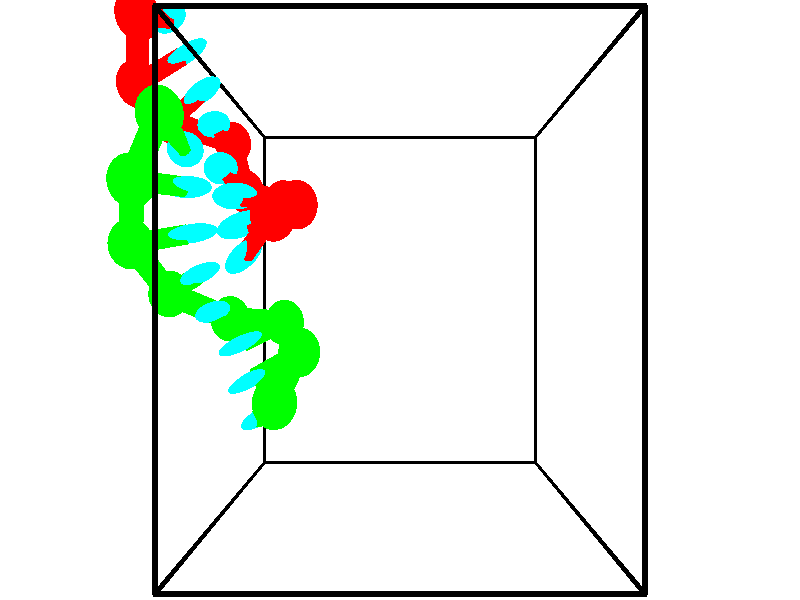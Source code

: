 // switches for output
#declare DRAW_BASES = 1; // possible values are 0, 1; only relevant for DNA ribbons
#declare DRAW_BASES_TYPE = 3; // possible values are 1, 2, 3; only relevant for DNA ribbons
#declare DRAW_FOG = 0; // set to 1 to enable fog

#include "colors.inc"

#include "transforms.inc"
background { rgb <1, 1, 1>}

#default {
   normal{
       ripples 0.25
       frequency 0.20
       turbulence 0.2
       lambda 5
   }
	finish {
		phong 0.1
		phong_size 40.
	}
}

// original window dimensions: 1024x640


// camera settings

camera {
	sky <-0, 1, 0>
	up <-0, 1, 0>
	right 1.6 * <1, 0, 0>
	location <2.5, 2.5, 11.1562>
	look_at <2.5, 2.5, 2.5>
	direction <0, 0, -8.6562>
	angle 67.0682
}


# declare cpy_camera_pos = <2.5, 2.5, 11.1562>;
# if (DRAW_FOG = 1)
fog {
	fog_type 2
	up vnormalize(cpy_camera_pos)
	color rgbt<1,1,1,0.3>
	distance 1e-5
	fog_alt 3e-3
	fog_offset 4
}
# end


// LIGHTS

# declare lum = 6;
global_settings {
	ambient_light rgb lum * <0.05, 0.05, 0.05>
	max_trace_level 15
}# declare cpy_direct_light_amount = 0.25;
light_source
{	1000 * <-1, -1, 1>,
	rgb lum * cpy_direct_light_amount
	parallel
}

light_source
{	1000 * <1, 1, -1>,
	rgb lum * cpy_direct_light_amount
	parallel
}

// strand 0

// nucleotide -1

// particle -1
sphere {
	<-0.628164, 5.334737, 3.964690> 0.250000
	pigment { color rgbt <1,0,0,0> }
	no_shadow
}
cylinder {
	<-0.550491, 5.453178, 3.590607>,  <-0.503887, 5.524243, 3.366156>, 0.100000
	pigment { color rgbt <1,0,0,0> }
	no_shadow
}
cylinder {
	<-0.550491, 5.453178, 3.590607>,  <-0.628164, 5.334737, 3.964690>, 0.100000
	pigment { color rgbt <1,0,0,0> }
	no_shadow
}

// particle -1
sphere {
	<-0.550491, 5.453178, 3.590607> 0.100000
	pigment { color rgbt <1,0,0,0> }
	no_shadow
}
sphere {
	0, 1
	scale<0.080000,0.200000,0.300000>
	matrix <0.654151, -0.749524, -0.101486,
		-0.731012, -0.592061, -0.339241,
		0.194183, 0.296102, -0.935209,
		-0.492236, 5.542009, 3.310044>
	pigment { color rgbt <0,1,1,0> }
	no_shadow
}
cylinder {
	<-0.855083, 4.800863, 3.442171>,  <-0.628164, 5.334737, 3.964690>, 0.130000
	pigment { color rgbt <1,0,0,0> }
	no_shadow
}

// nucleotide -1

// particle -1
sphere {
	<-0.855083, 4.800863, 3.442171> 0.250000
	pigment { color rgbt <1,0,0,0> }
	no_shadow
}
cylinder {
	<-0.535217, 5.018688, 3.340988>,  <-0.343298, 5.149384, 3.280278>, 0.100000
	pigment { color rgbt <1,0,0,0> }
	no_shadow
}
cylinder {
	<-0.535217, 5.018688, 3.340988>,  <-0.855083, 4.800863, 3.442171>, 0.100000
	pigment { color rgbt <1,0,0,0> }
	no_shadow
}

// particle -1
sphere {
	<-0.535217, 5.018688, 3.340988> 0.100000
	pigment { color rgbt <1,0,0,0> }
	no_shadow
}
sphere {
	0, 1
	scale<0.080000,0.200000,0.300000>
	matrix <0.526313, -0.838477, -0.141252,
		-0.289019, -0.020181, -0.957111,
		0.799664, 0.544564, -0.252957,
		-0.295318, 5.182057, 3.265101>
	pigment { color rgbt <0,1,1,0> }
	no_shadow
}
cylinder {
	<-0.663575, 4.553216, 2.817573>,  <-0.855083, 4.800863, 3.442171>, 0.130000
	pigment { color rgbt <1,0,0,0> }
	no_shadow
}

// nucleotide -1

// particle -1
sphere {
	<-0.663575, 4.553216, 2.817573> 0.250000
	pigment { color rgbt <1,0,0,0> }
	no_shadow
}
cylinder {
	<-0.349430, 4.691097, 3.023247>,  <-0.160943, 4.773826, 3.146651>, 0.100000
	pigment { color rgbt <1,0,0,0> }
	no_shadow
}
cylinder {
	<-0.349430, 4.691097, 3.023247>,  <-0.663575, 4.553216, 2.817573>, 0.100000
	pigment { color rgbt <1,0,0,0> }
	no_shadow
}

// particle -1
sphere {
	<-0.349430, 4.691097, 3.023247> 0.100000
	pigment { color rgbt <1,0,0,0> }
	no_shadow
}
sphere {
	0, 1
	scale<0.080000,0.200000,0.300000>
	matrix <0.387097, -0.921655, 0.026614,
		0.483075, 0.178138, -0.857266,
		0.785362, 0.344702, 0.514185,
		-0.113821, 4.794508, 3.177502>
	pigment { color rgbt <0,1,1,0> }
	no_shadow
}
cylinder {
	<0.106436, 4.370720, 2.498676>,  <-0.663575, 4.553216, 2.817573>, 0.130000
	pigment { color rgbt <1,0,0,0> }
	no_shadow
}

// nucleotide -1

// particle -1
sphere {
	<0.106436, 4.370720, 2.498676> 0.250000
	pigment { color rgbt <1,0,0,0> }
	no_shadow
}
cylinder {
	<0.073658, 4.403408, 2.895988>,  <0.053991, 4.423020, 3.134376>, 0.100000
	pigment { color rgbt <1,0,0,0> }
	no_shadow
}
cylinder {
	<0.073658, 4.403408, 2.895988>,  <0.106436, 4.370720, 2.498676>, 0.100000
	pigment { color rgbt <1,0,0,0> }
	no_shadow
}

// particle -1
sphere {
	<0.073658, 4.403408, 2.895988> 0.100000
	pigment { color rgbt <1,0,0,0> }
	no_shadow
}
sphere {
	0, 1
	scale<0.080000,0.200000,0.300000>
	matrix <0.393662, -0.912938, 0.107585,
		0.915596, 0.399833, 0.042641,
		-0.081945, 0.081719, 0.993281,
		0.049075, 4.427924, 3.193973>
	pigment { color rgbt <0,1,1,0> }
	no_shadow
}
cylinder {
	<0.322824, 3.773279, 2.646399>,  <0.106436, 4.370720, 2.498676>, 0.130000
	pigment { color rgbt <1,0,0,0> }
	no_shadow
}

// nucleotide -1

// particle -1
sphere {
	<0.322824, 3.773279, 2.646399> 0.250000
	pigment { color rgbt <1,0,0,0> }
	no_shadow
}
cylinder {
	<0.238884, 3.858311, 3.028137>,  <0.188520, 3.909330, 3.257180>, 0.100000
	pigment { color rgbt <1,0,0,0> }
	no_shadow
}
cylinder {
	<0.238884, 3.858311, 3.028137>,  <0.322824, 3.773279, 2.646399>, 0.100000
	pigment { color rgbt <1,0,0,0> }
	no_shadow
}

// particle -1
sphere {
	<0.238884, 3.858311, 3.028137> 0.100000
	pigment { color rgbt <1,0,0,0> }
	no_shadow
}
sphere {
	0, 1
	scale<0.080000,0.200000,0.300000>
	matrix <0.538209, -0.789771, 0.294267,
		0.816269, 0.575388, 0.051321,
		-0.209850, 0.212579, 0.954344,
		0.175929, 3.922085, 3.314440>
	pigment { color rgbt <0,1,1,0> }
	no_shadow
}
cylinder {
	<0.928926, 3.592243, 3.021874>,  <0.322824, 3.773279, 2.646399>, 0.130000
	pigment { color rgbt <1,0,0,0> }
	no_shadow
}

// nucleotide -1

// particle -1
sphere {
	<0.928926, 3.592243, 3.021874> 0.250000
	pigment { color rgbt <1,0,0,0> }
	no_shadow
}
cylinder {
	<0.633705, 3.595184, 3.291756>,  <0.456572, 3.596949, 3.453684>, 0.100000
	pigment { color rgbt <1,0,0,0> }
	no_shadow
}
cylinder {
	<0.633705, 3.595184, 3.291756>,  <0.928926, 3.592243, 3.021874>, 0.100000
	pigment { color rgbt <1,0,0,0> }
	no_shadow
}

// particle -1
sphere {
	<0.633705, 3.595184, 3.291756> 0.100000
	pigment { color rgbt <1,0,0,0> }
	no_shadow
}
sphere {
	0, 1
	scale<0.080000,0.200000,0.300000>
	matrix <0.351629, -0.849235, 0.393899,
		0.575878, 0.527963, 0.624195,
		-0.738053, 0.007352, 0.674703,
		0.412289, 3.597390, 3.494167>
	pigment { color rgbt <0,1,1,0> }
	no_shadow
}
cylinder {
	<1.235902, 3.475566, 3.739890>,  <0.928926, 3.592243, 3.021874>, 0.130000
	pigment { color rgbt <1,0,0,0> }
	no_shadow
}

// nucleotide -1

// particle -1
sphere {
	<1.235902, 3.475566, 3.739890> 0.250000
	pigment { color rgbt <1,0,0,0> }
	no_shadow
}
cylinder {
	<0.858093, 3.352959, 3.787094>,  <0.631408, 3.279394, 3.815417>, 0.100000
	pigment { color rgbt <1,0,0,0> }
	no_shadow
}
cylinder {
	<0.858093, 3.352959, 3.787094>,  <1.235902, 3.475566, 3.739890>, 0.100000
	pigment { color rgbt <1,0,0,0> }
	no_shadow
}

// particle -1
sphere {
	<0.858093, 3.352959, 3.787094> 0.100000
	pigment { color rgbt <1,0,0,0> }
	no_shadow
}
sphere {
	0, 1
	scale<0.080000,0.200000,0.300000>
	matrix <0.328138, -0.864929, 0.379766,
		-0.014334, 0.397421, 0.917524,
		-0.944521, -0.306518, 0.118011,
		0.574737, 3.261003, 3.822497>
	pigment { color rgbt <0,1,1,0> }
	no_shadow
}
cylinder {
	<1.093204, 3.288821, 4.474485>,  <1.235902, 3.475566, 3.739890>, 0.130000
	pigment { color rgbt <1,0,0,0> }
	no_shadow
}

// nucleotide -1

// particle -1
sphere {
	<1.093204, 3.288821, 4.474485> 0.250000
	pigment { color rgbt <1,0,0,0> }
	no_shadow
}
cylinder {
	<0.846912, 3.083904, 4.235008>,  <0.699137, 2.960954, 4.091322>, 0.100000
	pigment { color rgbt <1,0,0,0> }
	no_shadow
}
cylinder {
	<0.846912, 3.083904, 4.235008>,  <1.093204, 3.288821, 4.474485>, 0.100000
	pigment { color rgbt <1,0,0,0> }
	no_shadow
}

// particle -1
sphere {
	<0.846912, 3.083904, 4.235008> 0.100000
	pigment { color rgbt <1,0,0,0> }
	no_shadow
}
sphere {
	0, 1
	scale<0.080000,0.200000,0.300000>
	matrix <0.457114, -0.851115, 0.258166,
		-0.641813, -0.114710, 0.758234,
		-0.615730, -0.512293, -0.598692,
		0.662193, 2.930216, 4.055400>
	pigment { color rgbt <0,1,1,0> }
	no_shadow
}
// strand 1

// nucleotide -1

// particle -1
sphere {
	<1.089997, 1.534392, 4.363811> 0.250000
	pigment { color rgbt <0,1,0,0> }
	no_shadow
}
cylinder {
	<0.904649, 1.397453, 4.036865>,  <0.793440, 1.315290, 3.840697>, 0.100000
	pigment { color rgbt <0,1,0,0> }
	no_shadow
}
cylinder {
	<0.904649, 1.397453, 4.036865>,  <1.089997, 1.534392, 4.363811>, 0.100000
	pigment { color rgbt <0,1,0,0> }
	no_shadow
}

// particle -1
sphere {
	<0.904649, 1.397453, 4.036865> 0.100000
	pigment { color rgbt <0,1,0,0> }
	no_shadow
}
sphere {
	0, 1
	scale<0.080000,0.200000,0.300000>
	matrix <-0.400959, 0.903543, -0.151134,
		0.790266, 0.257699, -0.555942,
		-0.463370, -0.342346, -0.817366,
		0.765638, 1.294749, 3.791655>
	pigment { color rgbt <0,1,1,0> }
	no_shadow
}
cylinder {
	<1.281288, 1.971500, 3.846623>,  <1.089997, 1.534392, 4.363811>, 0.130000
	pigment { color rgbt <0,1,0,0> }
	no_shadow
}

// nucleotide -1

// particle -1
sphere {
	<1.281288, 1.971500, 3.846623> 0.250000
	pigment { color rgbt <0,1,0,0> }
	no_shadow
}
cylinder {
	<0.923923, 1.805283, 3.778343>,  <0.709505, 1.705552, 3.737375>, 0.100000
	pigment { color rgbt <0,1,0,0> }
	no_shadow
}
cylinder {
	<0.923923, 1.805283, 3.778343>,  <1.281288, 1.971500, 3.846623>, 0.100000
	pigment { color rgbt <0,1,0,0> }
	no_shadow
}

// particle -1
sphere {
	<0.923923, 1.805283, 3.778343> 0.100000
	pigment { color rgbt <0,1,0,0> }
	no_shadow
}
sphere {
	0, 1
	scale<0.080000,0.200000,0.300000>
	matrix <-0.418021, 0.908148, -0.022910,
		0.164542, 0.050888, -0.985057,
		-0.893412, -0.415545, -0.170701,
		0.655900, 1.680619, 3.727133>
	pigment { color rgbt <0,1,1,0> }
	no_shadow
}
cylinder {
	<0.984769, 2.252369, 3.227203>,  <1.281288, 1.971500, 3.846623>, 0.130000
	pigment { color rgbt <0,1,0,0> }
	no_shadow
}

// nucleotide -1

// particle -1
sphere {
	<0.984769, 2.252369, 3.227203> 0.250000
	pigment { color rgbt <0,1,0,0> }
	no_shadow
}
cylinder {
	<0.731248, 2.138405, 3.514847>,  <0.579135, 2.070026, 3.687433>, 0.100000
	pigment { color rgbt <0,1,0,0> }
	no_shadow
}
cylinder {
	<0.731248, 2.138405, 3.514847>,  <0.984769, 2.252369, 3.227203>, 0.100000
	pigment { color rgbt <0,1,0,0> }
	no_shadow
}

// particle -1
sphere {
	<0.731248, 2.138405, 3.514847> 0.100000
	pigment { color rgbt <0,1,0,0> }
	no_shadow
}
sphere {
	0, 1
	scale<0.080000,0.200000,0.300000>
	matrix <-0.370264, 0.928006, 0.041333,
		-0.679115, -0.240063, -0.693666,
		-0.633804, -0.284910, 0.719110,
		0.541106, 2.052932, 3.730580>
	pigment { color rgbt <0,1,1,0> }
	no_shadow
}
cylinder {
	<0.249214, 2.292782, 3.154905>,  <0.984769, 2.252369, 3.227203>, 0.130000
	pigment { color rgbt <0,1,0,0> }
	no_shadow
}

// nucleotide -1

// particle -1
sphere {
	<0.249214, 2.292782, 3.154905> 0.250000
	pigment { color rgbt <0,1,0,0> }
	no_shadow
}
cylinder {
	<0.241582, 2.342758, 3.551697>,  <0.237003, 2.372744, 3.789772>, 0.100000
	pigment { color rgbt <0,1,0,0> }
	no_shadow
}
cylinder {
	<0.241582, 2.342758, 3.551697>,  <0.249214, 2.292782, 3.154905>, 0.100000
	pigment { color rgbt <0,1,0,0> }
	no_shadow
}

// particle -1
sphere {
	<0.241582, 2.342758, 3.551697> 0.100000
	pigment { color rgbt <0,1,0,0> }
	no_shadow
}
sphere {
	0, 1
	scale<0.080000,0.200000,0.300000>
	matrix <-0.377896, 0.917661, -0.122849,
		-0.925651, -0.377209, 0.029706,
		-0.019080, 0.124942, 0.991981,
		0.235858, 2.380241, 3.849291>
	pigment { color rgbt <0,1,1,0> }
	no_shadow
}
cylinder {
	<-0.456156, 2.564956, 3.417162>,  <0.249214, 2.292782, 3.154905>, 0.130000
	pigment { color rgbt <0,1,0,0> }
	no_shadow
}

// nucleotide -1

// particle -1
sphere {
	<-0.456156, 2.564956, 3.417162> 0.250000
	pigment { color rgbt <0,1,0,0> }
	no_shadow
}
cylinder {
	<-0.154284, 2.678314, 3.653854>,  <0.026839, 2.746329, 3.795870>, 0.100000
	pigment { color rgbt <0,1,0,0> }
	no_shadow
}
cylinder {
	<-0.154284, 2.678314, 3.653854>,  <-0.456156, 2.564956, 3.417162>, 0.100000
	pigment { color rgbt <0,1,0,0> }
	no_shadow
}

// particle -1
sphere {
	<-0.154284, 2.678314, 3.653854> 0.100000
	pigment { color rgbt <0,1,0,0> }
	no_shadow
}
sphere {
	0, 1
	scale<0.080000,0.200000,0.300000>
	matrix <-0.292704, 0.952601, -0.082917,
		-0.587182, -0.110626, 0.801860,
		0.754680, 0.283395, 0.591731,
		0.072120, 2.763333, 3.831373>
	pigment { color rgbt <0,1,1,0> }
	no_shadow
}
cylinder {
	<-0.675687, 3.051524, 4.030595>,  <-0.456156, 2.564956, 3.417162>, 0.130000
	pigment { color rgbt <0,1,0,0> }
	no_shadow
}

// nucleotide -1

// particle -1
sphere {
	<-0.675687, 3.051524, 4.030595> 0.250000
	pigment { color rgbt <0,1,0,0> }
	no_shadow
}
cylinder {
	<-0.286836, 3.116119, 3.962608>,  <-0.053525, 3.154877, 3.921816>, 0.100000
	pigment { color rgbt <0,1,0,0> }
	no_shadow
}
cylinder {
	<-0.286836, 3.116119, 3.962608>,  <-0.675687, 3.051524, 4.030595>, 0.100000
	pigment { color rgbt <0,1,0,0> }
	no_shadow
}

// particle -1
sphere {
	<-0.286836, 3.116119, 3.962608> 0.100000
	pigment { color rgbt <0,1,0,0> }
	no_shadow
}
sphere {
	0, 1
	scale<0.080000,0.200000,0.300000>
	matrix <-0.185868, 0.972709, -0.138889,
		0.142899, 0.166609, 0.975614,
		0.972128, 0.161489, -0.169966,
		0.004802, 3.164566, 3.911618>
	pigment { color rgbt <0,1,1,0> }
	no_shadow
}
cylinder {
	<-0.445518, 3.594168, 4.532948>,  <-0.675687, 3.051524, 4.030595>, 0.130000
	pigment { color rgbt <0,1,0,0> }
	no_shadow
}

// nucleotide -1

// particle -1
sphere {
	<-0.445518, 3.594168, 4.532948> 0.250000
	pigment { color rgbt <0,1,0,0> }
	no_shadow
}
cylinder {
	<-0.202618, 3.607513, 4.215424>,  <-0.056877, 3.615521, 4.024909>, 0.100000
	pigment { color rgbt <0,1,0,0> }
	no_shadow
}
cylinder {
	<-0.202618, 3.607513, 4.215424>,  <-0.445518, 3.594168, 4.532948>, 0.100000
	pigment { color rgbt <0,1,0,0> }
	no_shadow
}

// particle -1
sphere {
	<-0.202618, 3.607513, 4.215424> 0.100000
	pigment { color rgbt <0,1,0,0> }
	no_shadow
}
sphere {
	0, 1
	scale<0.080000,0.200000,0.300000>
	matrix <-0.240869, 0.959828, -0.143919,
		0.757119, 0.278599, 0.590893,
		0.607251, 0.033364, -0.793809,
		-0.020442, 3.617523, 3.977281>
	pigment { color rgbt <0,1,1,0> }
	no_shadow
}
cylinder {
	<-0.127439, 4.199468, 4.561687>,  <-0.445518, 3.594168, 4.532948>, 0.130000
	pigment { color rgbt <0,1,0,0> }
	no_shadow
}

// nucleotide -1

// particle -1
sphere {
	<-0.127439, 4.199468, 4.561687> 0.250000
	pigment { color rgbt <0,1,0,0> }
	no_shadow
}
cylinder {
	<-0.100345, 4.088997, 4.178200>,  <-0.084088, 4.022714, 3.948108>, 0.100000
	pigment { color rgbt <0,1,0,0> }
	no_shadow
}
cylinder {
	<-0.100345, 4.088997, 4.178200>,  <-0.127439, 4.199468, 4.561687>, 0.100000
	pigment { color rgbt <0,1,0,0> }
	no_shadow
}

// particle -1
sphere {
	<-0.100345, 4.088997, 4.178200> 0.100000
	pigment { color rgbt <0,1,0,0> }
	no_shadow
}
sphere {
	0, 1
	scale<0.080000,0.200000,0.300000>
	matrix <-0.466222, 0.840791, -0.275148,
		0.882070, 0.465613, -0.071808,
		0.067737, -0.276178, -0.958716,
		-0.080023, 4.006144, 3.890585>
	pigment { color rgbt <0,1,1,0> }
	no_shadow
}
// box output
cylinder {
	<0.000000, 0.000000, 0.000000>,  <5.000000, 0.000000, 0.000000>, 0.025000
	pigment { color rgbt <0,0,0,0> }
	no_shadow
}
cylinder {
	<0.000000, 0.000000, 0.000000>,  <0.000000, 5.000000, 0.000000>, 0.025000
	pigment { color rgbt <0,0,0,0> }
	no_shadow
}
cylinder {
	<0.000000, 0.000000, 0.000000>,  <0.000000, 0.000000, 5.000000>, 0.025000
	pigment { color rgbt <0,0,0,0> }
	no_shadow
}
cylinder {
	<5.000000, 5.000000, 5.000000>,  <0.000000, 5.000000, 5.000000>, 0.025000
	pigment { color rgbt <0,0,0,0> }
	no_shadow
}
cylinder {
	<5.000000, 5.000000, 5.000000>,  <5.000000, 0.000000, 5.000000>, 0.025000
	pigment { color rgbt <0,0,0,0> }
	no_shadow
}
cylinder {
	<5.000000, 5.000000, 5.000000>,  <5.000000, 5.000000, 0.000000>, 0.025000
	pigment { color rgbt <0,0,0,0> }
	no_shadow
}
cylinder {
	<0.000000, 0.000000, 5.000000>,  <0.000000, 5.000000, 5.000000>, 0.025000
	pigment { color rgbt <0,0,0,0> }
	no_shadow
}
cylinder {
	<0.000000, 0.000000, 5.000000>,  <5.000000, 0.000000, 5.000000>, 0.025000
	pigment { color rgbt <0,0,0,0> }
	no_shadow
}
cylinder {
	<5.000000, 5.000000, 0.000000>,  <0.000000, 5.000000, 0.000000>, 0.025000
	pigment { color rgbt <0,0,0,0> }
	no_shadow
}
cylinder {
	<5.000000, 5.000000, 0.000000>,  <5.000000, 0.000000, 0.000000>, 0.025000
	pigment { color rgbt <0,0,0,0> }
	no_shadow
}
cylinder {
	<5.000000, 0.000000, 5.000000>,  <5.000000, 0.000000, 0.000000>, 0.025000
	pigment { color rgbt <0,0,0,0> }
	no_shadow
}
cylinder {
	<0.000000, 5.000000, 0.000000>,  <0.000000, 5.000000, 5.000000>, 0.025000
	pigment { color rgbt <0,0,0,0> }
	no_shadow
}
// end of box output
